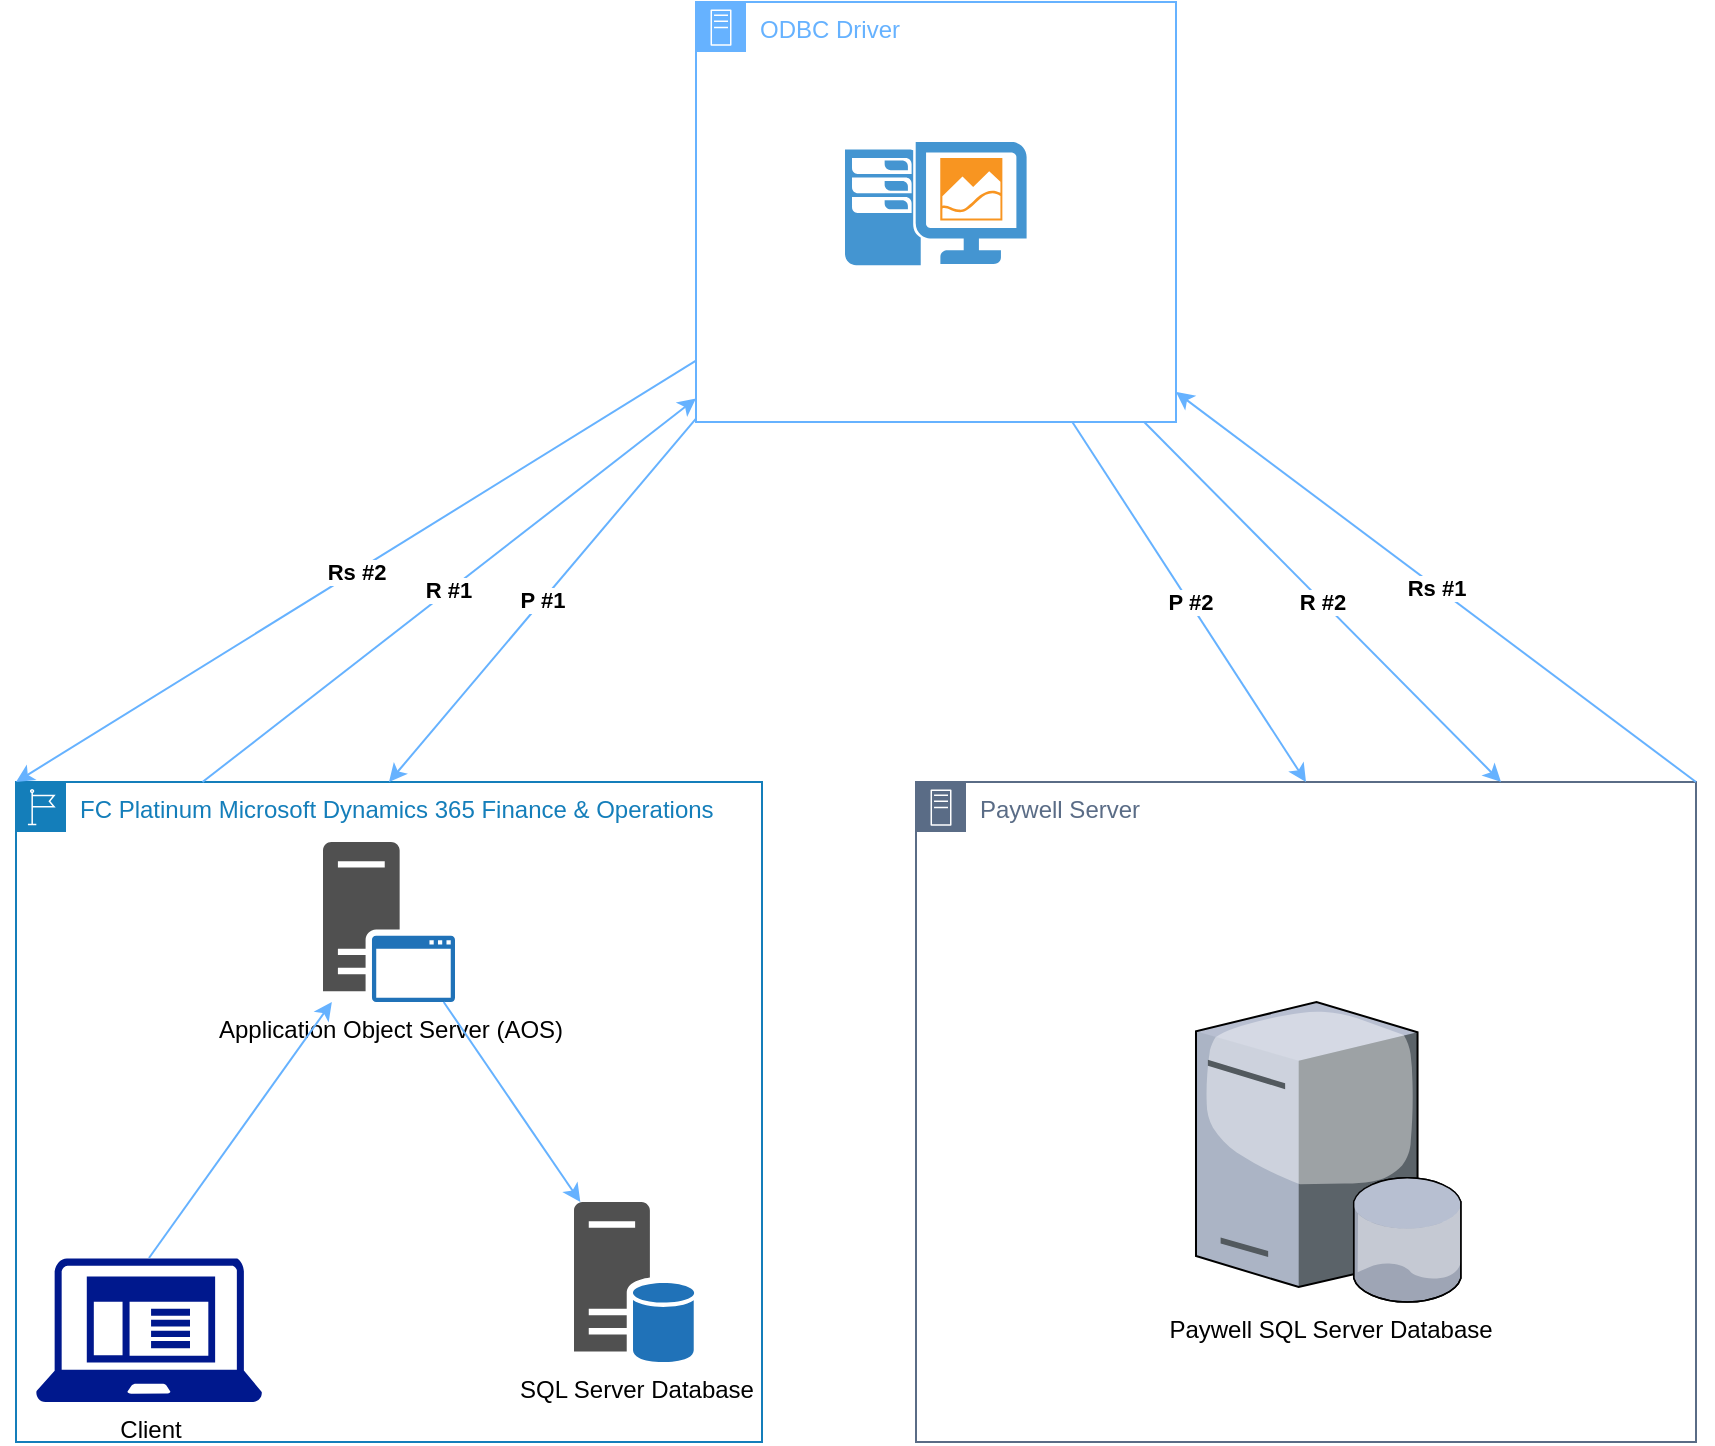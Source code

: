 <mxfile version="12.0.0" type="device" pages="1"><diagram id="xIzx3l4E5YXF9Ornb5t5" name="Page-1"><mxGraphModel dx="2114" dy="677" grid="1" gridSize="10" guides="1" tooltips="1" connect="1" arrows="1" fold="1" page="1" pageScale="1" pageWidth="850" pageHeight="1100" math="0" shadow="0"><root><mxCell id="0"/><mxCell id="1" parent="0"/><mxCell id="-nBzFx47JYcewZIsMwPD-1" value="FC Platinum Microsoft Dynamics 365 Finance &amp;amp; Operations" style="points=[[0,0],[0.25,0],[0.5,0],[0.75,0],[1,0],[1,0.25],[1,0.5],[1,0.75],[1,1],[0.75,1],[0.5,1],[0.25,1],[0,1],[0,0.75],[0,0.5],[0,0.25]];outlineConnect=0;gradientColor=none;html=1;whiteSpace=wrap;fontSize=12;fontStyle=0;shape=mxgraph.aws4.group;grIcon=mxgraph.aws4.group_region;strokeColor=#147EBA;fillColor=none;verticalAlign=top;align=left;spacingLeft=30;fontColor=#147EBA;dashed=0;" vertex="1" parent="1"><mxGeometry y="400" width="373" height="330" as="geometry"/></mxCell><mxCell id="-nBzFx47JYcewZIsMwPD-2" value="Application Object Server (AOS)" style="pointerEvents=1;shadow=0;dashed=0;html=1;strokeColor=none;fillColor=#505050;labelPosition=center;verticalLabelPosition=bottom;verticalAlign=top;outlineConnect=0;align=center;shape=mxgraph.office.servers.application_server_blue;" vertex="1" parent="1"><mxGeometry x="153.5" y="430" width="66" height="80" as="geometry"/></mxCell><mxCell id="-nBzFx47JYcewZIsMwPD-3" value="SQL Server Database" style="pointerEvents=1;shadow=0;dashed=0;html=1;strokeColor=none;fillColor=#505050;labelPosition=center;verticalLabelPosition=bottom;verticalAlign=top;outlineConnect=0;align=center;shape=mxgraph.office.servers.database_server_blue;" vertex="1" parent="1"><mxGeometry x="279" y="610" width="61" height="80" as="geometry"/></mxCell><mxCell id="-nBzFx47JYcewZIsMwPD-5" value="Paywell Server" style="points=[[0,0],[0.25,0],[0.5,0],[0.75,0],[1,0],[1,0.25],[1,0.5],[1,0.75],[1,1],[0.75,1],[0.5,1],[0.25,1],[0,1],[0,0.75],[0,0.5],[0,0.25]];outlineConnect=0;gradientColor=none;html=1;whiteSpace=wrap;fontSize=12;fontStyle=0;shape=mxgraph.aws4.group;grIcon=mxgraph.aws4.group_on_premise;strokeColor=#5A6C86;fillColor=none;verticalAlign=top;align=left;spacingLeft=30;fontColor=#5A6C86;dashed=0;" vertex="1" parent="1"><mxGeometry x="450" y="400" width="390" height="330" as="geometry"/></mxCell><mxCell id="-nBzFx47JYcewZIsMwPD-6" value="Paywell SQL Server Database" style="verticalLabelPosition=bottom;aspect=fixed;html=1;verticalAlign=top;strokeColor=none;align=center;outlineConnect=0;shape=mxgraph.citrix.database_server;" vertex="1" parent="1"><mxGeometry x="590" y="510" width="133" height="150" as="geometry"/></mxCell><mxCell id="-nBzFx47JYcewZIsMwPD-12" value="&lt;font color=&quot;#66b2ff&quot;&gt;ODBC Driver&lt;/font&gt;" style="outlineConnect=0;gradientColor=none;html=1;whiteSpace=wrap;fontSize=12;fontStyle=0;shape=mxgraph.aws4.group;grIcon=mxgraph.aws4.group_on_premise;strokeColor=#66B2FF;fillColor=none;verticalAlign=top;align=left;spacingLeft=30;fontColor=#AAB7B8;dashed=0;" vertex="1" parent="1"><mxGeometry x="340" y="10" width="240" height="210" as="geometry"/></mxCell><mxCell id="-nBzFx47JYcewZIsMwPD-13" value="&lt;b&gt;R #1&lt;/b&gt;" style="endArrow=classic;html=1;exitX=0.25;exitY=0;exitDx=0;exitDy=0;fillColor=#66B2FF;strokeColor=#66B2FF;" edge="1" parent="1" source="-nBzFx47JYcewZIsMwPD-1" target="-nBzFx47JYcewZIsMwPD-12"><mxGeometry width="50" height="50" relative="1" as="geometry"><mxPoint x="20" y="400" as="sourcePoint"/><mxPoint x="70" y="350" as="targetPoint"/></mxGeometry></mxCell><mxCell id="-nBzFx47JYcewZIsMwPD-14" value="&lt;b&gt;R #2&lt;/b&gt;" style="endArrow=classic;html=1;fillColor=#66B2FF;strokeColor=#66B2FF;entryX=0.75;entryY=0;entryDx=0;entryDy=0;" edge="1" parent="1" source="-nBzFx47JYcewZIsMwPD-12" target="-nBzFx47JYcewZIsMwPD-5"><mxGeometry width="50" height="50" relative="1" as="geometry"><mxPoint x="570" y="400" as="sourcePoint"/><mxPoint x="802.5" y="245" as="targetPoint"/></mxGeometry></mxCell><mxCell id="-nBzFx47JYcewZIsMwPD-15" value="&lt;b&gt;Rs #1&lt;/b&gt;" style="endArrow=classic;html=1;fillColor=#66B2FF;strokeColor=#66B2FF;exitX=1;exitY=0;exitDx=0;exitDy=0;" edge="1" parent="1" source="-nBzFx47JYcewZIsMwPD-5" target="-nBzFx47JYcewZIsMwPD-12"><mxGeometry width="50" height="50" relative="1" as="geometry"><mxPoint x="633" y="272.832" as="sourcePoint"/><mxPoint x="620" y="150" as="targetPoint"/></mxGeometry></mxCell><mxCell id="-nBzFx47JYcewZIsMwPD-16" value="&lt;font style=&quot;font-size: 11px&quot;&gt;&lt;b&gt;Rs #2&lt;/b&gt;&lt;/font&gt;" style="endArrow=classic;html=1;fillColor=#66B2FF;strokeColor=#66B2FF;entryX=0;entryY=0;entryDx=0;entryDy=0;" edge="1" parent="1" source="-nBzFx47JYcewZIsMwPD-12" target="-nBzFx47JYcewZIsMwPD-1"><mxGeometry width="50" height="50" relative="1" as="geometry"><mxPoint x="300" y="190" as="sourcePoint"/><mxPoint x="768.25" y="420" as="targetPoint"/></mxGeometry></mxCell><mxCell id="-nBzFx47JYcewZIsMwPD-17" value="" style="endArrow=classic;html=1;fillColor=#66B2FF;strokeColor=#66B2FF;" edge="1" parent="1" source="-nBzFx47JYcewZIsMwPD-2" target="-nBzFx47JYcewZIsMwPD-3"><mxGeometry width="50" height="50" relative="1" as="geometry"><mxPoint x="103.25" y="410" as="sourcePoint"/><mxPoint x="350" y="251.892" as="targetPoint"/></mxGeometry></mxCell><mxCell id="-nBzFx47JYcewZIsMwPD-18" value="Client" style="aspect=fixed;pointerEvents=1;shadow=0;dashed=0;html=1;strokeColor=none;labelPosition=center;verticalLabelPosition=bottom;verticalAlign=top;align=center;fillColor=#00188D;shape=mxgraph.mscae.enterprise.client_application" vertex="1" parent="1"><mxGeometry x="10" y="638" width="113" height="72" as="geometry"/></mxCell><mxCell id="-nBzFx47JYcewZIsMwPD-19" value="" style="shadow=0;dashed=0;html=1;strokeColor=none;fillColor=#4495D1;labelPosition=center;verticalLabelPosition=bottom;verticalAlign=top;align=center;outlineConnect=0;shape=mxgraph.veeam.one_client;" vertex="1" parent="1"><mxGeometry x="414.5" y="80" width="90.8" height="61.6" as="geometry"/></mxCell><mxCell id="-nBzFx47JYcewZIsMwPD-20" value="&lt;b&gt;P #1&lt;/b&gt;" style="endArrow=classic;html=1;exitX=0;exitY=0.992;exitDx=0;exitDy=0;fillColor=#66B2FF;strokeColor=#66B2FF;entryX=0.5;entryY=0;entryDx=0;entryDy=0;exitPerimeter=0;" edge="1" parent="1" source="-nBzFx47JYcewZIsMwPD-12" target="-nBzFx47JYcewZIsMwPD-1"><mxGeometry width="50" height="50" relative="1" as="geometry"><mxPoint x="350" y="218.252" as="sourcePoint"/><mxPoint x="103.25" y="410" as="targetPoint"/></mxGeometry></mxCell><mxCell id="-nBzFx47JYcewZIsMwPD-21" value="&lt;b&gt;P #2&lt;/b&gt;" style="endArrow=classic;html=1;fillColor=#66B2FF;strokeColor=#66B2FF;entryX=0.5;entryY=0;entryDx=0;entryDy=0;" edge="1" parent="1" source="-nBzFx47JYcewZIsMwPD-12" target="-nBzFx47JYcewZIsMwPD-5"><mxGeometry width="50" height="50" relative="1" as="geometry"><mxPoint x="383" y="410" as="sourcePoint"/><mxPoint x="360" y="228.252" as="targetPoint"/></mxGeometry></mxCell><mxCell id="-nBzFx47JYcewZIsMwPD-23" value="" style="endArrow=classic;html=1;exitX=0.5;exitY=0;exitDx=0;exitDy=0;fillColor=#66B2FF;strokeColor=#66B2FF;exitPerimeter=0;" edge="1" parent="1" source="-nBzFx47JYcewZIsMwPD-18" target="-nBzFx47JYcewZIsMwPD-2"><mxGeometry width="50" height="50" relative="1" as="geometry"><mxPoint x="103.25" y="410" as="sourcePoint"/><mxPoint x="350" y="218.252" as="targetPoint"/></mxGeometry></mxCell></root></mxGraphModel></diagram></mxfile>